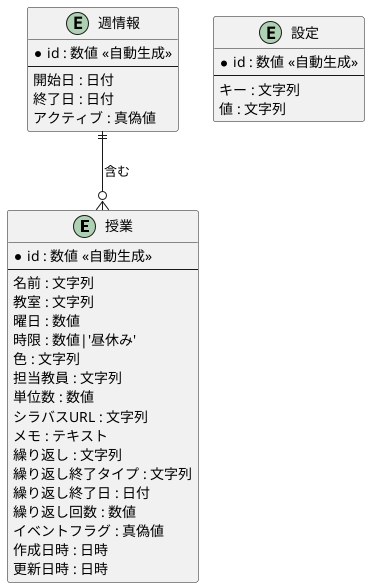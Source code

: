 @startuml
' Saka-tec データベースER図

' 授業テーブル
entity "授業" as classes {
  *id : 数値 <<自動生成>>
  --
  名前 : 文字列
  教室 : 文字列
  曜日 : 数値
  時限 : 数値|'昼休み'
  色 : 文字列
  担当教員 : 文字列
  単位数 : 数値
  シラバスURL : 文字列
  メモ : テキスト
  繰り返し : 文字列
  繰り返し終了タイプ : 文字列
  繰り返し終了日 : 日付
  繰り返し回数 : 数値
  イベントフラグ : 真偽値
  作成日時 : 日時
  更新日時 : 日時
}

' 設定テーブル
entity "設定" as settings {
  *id : 数値 <<自動生成>>
  --
  キー : 文字列
  値 : 文字列
}

' 週データテーブル
entity "週情報" as weeks {
  *id : 数値 <<自動生成>>
  --
  開始日 : 日付
  終了日 : 日付
  アクティブ : 真偽値
}

' リレーション
weeks ||--o{ classes : "含む"

@enduml